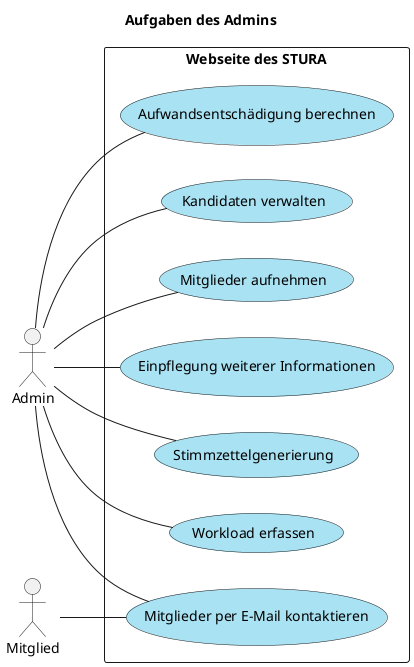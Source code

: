 
@startuml diagramm_use_case-model
left to right direction

title  Aufgaben des Admins

actor Admin 


rectangle "Webseite des STURA" {
  "Kandidaten verwalten" as (uc01) #A9E2F3
  "Mitglieder aufnehmen" as (uc02) #A9E2F3
  "Einpflegung weiterer Informationen" as (uc03) #A9E2F3
  "Mitglieder per E-Mail kontaktieren" as (uc04) #A9E2F3
  "Stimmzettelgenerierung" as (uc05) #A9E2F3
  "Workload erfassen" as (uc06) #A9E2F3
  "Aufwandsentschädigung berechnen" as (uc07) #A9E2F3
}


Admin -- (uc01)
Admin -- (uc02)
Admin -- (uc03)
Admin -- (uc04)
Mitglied -- (uc04)
Admin -- (uc05)
Admin -- (uc06)
Admin -- (uc07)


@enduml

